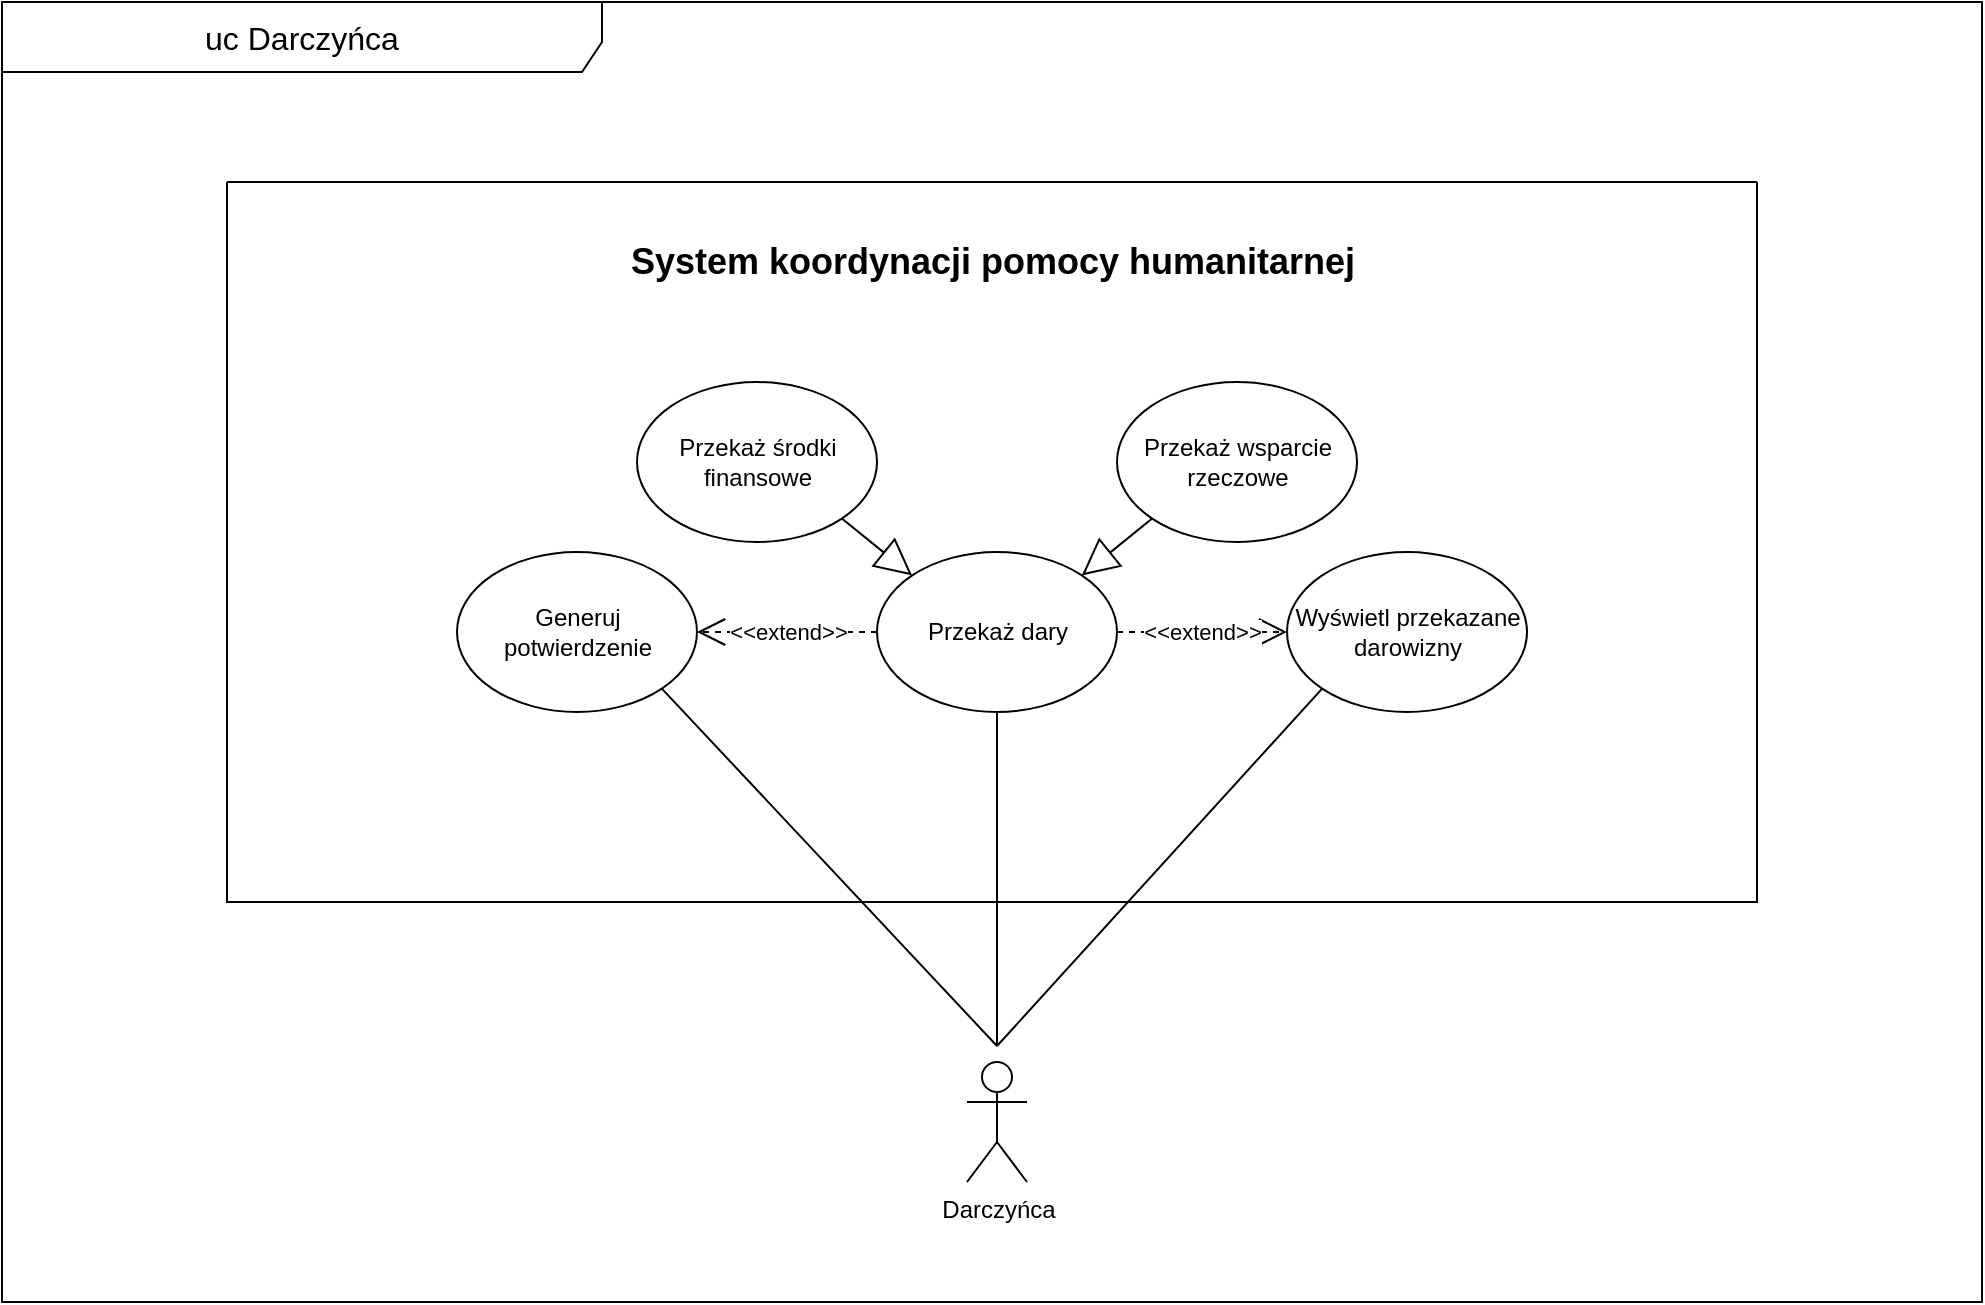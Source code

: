 <mxfile version="24.7.8">
  <diagram name="Strona-1" id="ziaxBtI8zUnOOVFH1QOI">
    <mxGraphModel dx="1569" dy="2599" grid="1" gridSize="10" guides="1" tooltips="1" connect="1" arrows="1" fold="1" page="1" pageScale="1" pageWidth="827" pageHeight="1169" math="0" shadow="0">
      <root>
        <mxCell id="0" />
        <mxCell id="1" parent="0" />
        <mxCell id="mKLszbLdybDWWk_NxFO7-93" value="&lt;font style=&quot;font-size: 16px;&quot;&gt;uc Darczyńca&lt;/font&gt;" style="shape=umlFrame;whiteSpace=wrap;html=1;pointerEvents=0;recursiveResize=0;container=1;collapsible=0;width=300;height=35;" vertex="1" parent="1">
          <mxGeometry x="140" y="-60" width="990" height="650" as="geometry" />
        </mxCell>
        <mxCell id="mKLszbLdybDWWk_NxFO7-1" value="" style="swimlane;startSize=0;" vertex="1" parent="mKLszbLdybDWWk_NxFO7-93">
          <mxGeometry x="112.5" y="90" width="765" height="360" as="geometry">
            <mxRectangle x="180" y="54" width="50" height="40" as="alternateBounds" />
          </mxGeometry>
        </mxCell>
        <mxCell id="mKLszbLdybDWWk_NxFO7-88" value="&lt;b&gt;&lt;font style=&quot;font-size: 18px;&quot;&gt;System koordynacji pomocy humanitarnej&lt;/font&gt;&lt;/b&gt;" style="text;html=1;align=center;verticalAlign=middle;resizable=0;points=[];autosize=1;strokeColor=none;fillColor=none;" vertex="1" parent="mKLszbLdybDWWk_NxFO7-1">
          <mxGeometry x="187.5" y="20" width="390" height="40" as="geometry" />
        </mxCell>
        <mxCell id="mKLszbLdybDWWk_NxFO7-23" value="Przekaż środki finansowe" style="ellipse;whiteSpace=wrap;html=1;" vertex="1" parent="mKLszbLdybDWWk_NxFO7-1">
          <mxGeometry x="205" y="100" width="120" height="80" as="geometry" />
        </mxCell>
        <mxCell id="mKLszbLdybDWWk_NxFO7-24" value="Przekaż wsparcie rzeczowe" style="ellipse;whiteSpace=wrap;html=1;" vertex="1" parent="mKLszbLdybDWWk_NxFO7-1">
          <mxGeometry x="445" y="100" width="120" height="80" as="geometry" />
        </mxCell>
        <mxCell id="mKLszbLdybDWWk_NxFO7-27" value="Wyświetl przekazane darowizny" style="ellipse;whiteSpace=wrap;html=1;" vertex="1" parent="mKLszbLdybDWWk_NxFO7-1">
          <mxGeometry x="530" y="185" width="120" height="80" as="geometry" />
        </mxCell>
        <mxCell id="mKLszbLdybDWWk_NxFO7-28" value="Przekaż dary" style="ellipse;whiteSpace=wrap;html=1;" vertex="1" parent="mKLszbLdybDWWk_NxFO7-1">
          <mxGeometry x="325" y="185" width="120" height="80" as="geometry" />
        </mxCell>
        <mxCell id="mKLszbLdybDWWk_NxFO7-29" value="&amp;lt;&amp;lt;extend&amp;gt;&amp;gt;" style="endArrow=open;endSize=12;dashed=1;html=1;rounded=0;entryX=0;entryY=0.5;entryDx=0;entryDy=0;exitX=1;exitY=0.5;exitDx=0;exitDy=0;" edge="1" parent="mKLszbLdybDWWk_NxFO7-1" source="mKLszbLdybDWWk_NxFO7-28" target="mKLszbLdybDWWk_NxFO7-27">
          <mxGeometry width="160" relative="1" as="geometry">
            <mxPoint x="35" y="1" as="sourcePoint" />
            <mxPoint x="35" y="-214" as="targetPoint" />
          </mxGeometry>
        </mxCell>
        <mxCell id="mKLszbLdybDWWk_NxFO7-30" value="" style="endArrow=block;endSize=16;endFill=0;html=1;rounded=0;entryX=0;entryY=0;entryDx=0;entryDy=0;exitX=1;exitY=1;exitDx=0;exitDy=0;" edge="1" parent="mKLszbLdybDWWk_NxFO7-1" source="mKLszbLdybDWWk_NxFO7-23" target="mKLszbLdybDWWk_NxFO7-28">
          <mxGeometry width="160" relative="1" as="geometry">
            <mxPoint x="35" y="-294" as="sourcePoint" />
            <mxPoint x="113" y="-342" as="targetPoint" />
          </mxGeometry>
        </mxCell>
        <mxCell id="mKLszbLdybDWWk_NxFO7-31" value="" style="endArrow=block;endSize=16;endFill=0;html=1;rounded=0;entryX=1;entryY=0;entryDx=0;entryDy=0;exitX=0;exitY=1;exitDx=0;exitDy=0;" edge="1" parent="mKLszbLdybDWWk_NxFO7-1" source="mKLszbLdybDWWk_NxFO7-24" target="mKLszbLdybDWWk_NxFO7-28">
          <mxGeometry width="160" relative="1" as="geometry">
            <mxPoint x="325" y="-349" as="sourcePoint" />
            <mxPoint x="197" y="-342" as="targetPoint" />
          </mxGeometry>
        </mxCell>
        <mxCell id="mKLszbLdybDWWk_NxFO7-32" value="Generuj potwierdzenie" style="ellipse;whiteSpace=wrap;html=1;" vertex="1" parent="mKLszbLdybDWWk_NxFO7-1">
          <mxGeometry x="115" y="185" width="120" height="80" as="geometry" />
        </mxCell>
        <mxCell id="mKLszbLdybDWWk_NxFO7-33" value="&amp;lt;&amp;lt;extend&amp;gt;&amp;gt;" style="endArrow=open;endSize=12;dashed=1;html=1;rounded=0;entryX=1;entryY=0.5;entryDx=0;entryDy=0;exitX=0;exitY=0.5;exitDx=0;exitDy=0;" edge="1" parent="mKLszbLdybDWWk_NxFO7-1" source="mKLszbLdybDWWk_NxFO7-28" target="mKLszbLdybDWWk_NxFO7-32">
          <mxGeometry width="160" relative="1" as="geometry">
            <mxPoint x="340" y="161" as="sourcePoint" />
            <mxPoint x="450" y="161" as="targetPoint" />
          </mxGeometry>
        </mxCell>
        <mxCell id="mKLszbLdybDWWk_NxFO7-89" value="Darczyńca" style="shape=umlActor;verticalLabelPosition=bottom;verticalAlign=top;html=1;perimeterSpacing=8;" vertex="1" parent="mKLszbLdybDWWk_NxFO7-1">
          <mxGeometry x="370" y="440" width="30" height="60" as="geometry" />
        </mxCell>
        <mxCell id="mKLszbLdybDWWk_NxFO7-90" value="" style="endArrow=none;html=1;rounded=0;entryX=0.5;entryY=0;entryDx=0;entryDy=0;entryPerimeter=0;exitX=1;exitY=1;exitDx=0;exitDy=0;" edge="1" parent="mKLszbLdybDWWk_NxFO7-1" source="mKLszbLdybDWWk_NxFO7-32" target="mKLszbLdybDWWk_NxFO7-89">
          <mxGeometry width="50" height="50" relative="1" as="geometry">
            <mxPoint x="-45" y="60" as="sourcePoint" />
            <mxPoint x="5" y="10" as="targetPoint" />
          </mxGeometry>
        </mxCell>
        <mxCell id="mKLszbLdybDWWk_NxFO7-91" value="" style="endArrow=none;html=1;rounded=0;entryX=0.5;entryY=0;entryDx=0;entryDy=0;entryPerimeter=0;exitX=0.5;exitY=1;exitDx=0;exitDy=0;" edge="1" parent="mKLszbLdybDWWk_NxFO7-1" source="mKLszbLdybDWWk_NxFO7-28" target="mKLszbLdybDWWk_NxFO7-89">
          <mxGeometry width="50" height="50" relative="1" as="geometry">
            <mxPoint x="-45" y="60" as="sourcePoint" />
            <mxPoint x="5" y="10" as="targetPoint" />
          </mxGeometry>
        </mxCell>
        <mxCell id="mKLszbLdybDWWk_NxFO7-92" value="" style="endArrow=none;html=1;rounded=0;exitX=0.5;exitY=0;exitDx=0;exitDy=0;exitPerimeter=0;entryX=0;entryY=1;entryDx=0;entryDy=0;" edge="1" parent="mKLszbLdybDWWk_NxFO7-1" source="mKLszbLdybDWWk_NxFO7-89" target="mKLszbLdybDWWk_NxFO7-27">
          <mxGeometry width="50" height="50" relative="1" as="geometry">
            <mxPoint x="125" y="270" as="sourcePoint" />
            <mxPoint x="175" y="220" as="targetPoint" />
          </mxGeometry>
        </mxCell>
      </root>
    </mxGraphModel>
  </diagram>
</mxfile>
